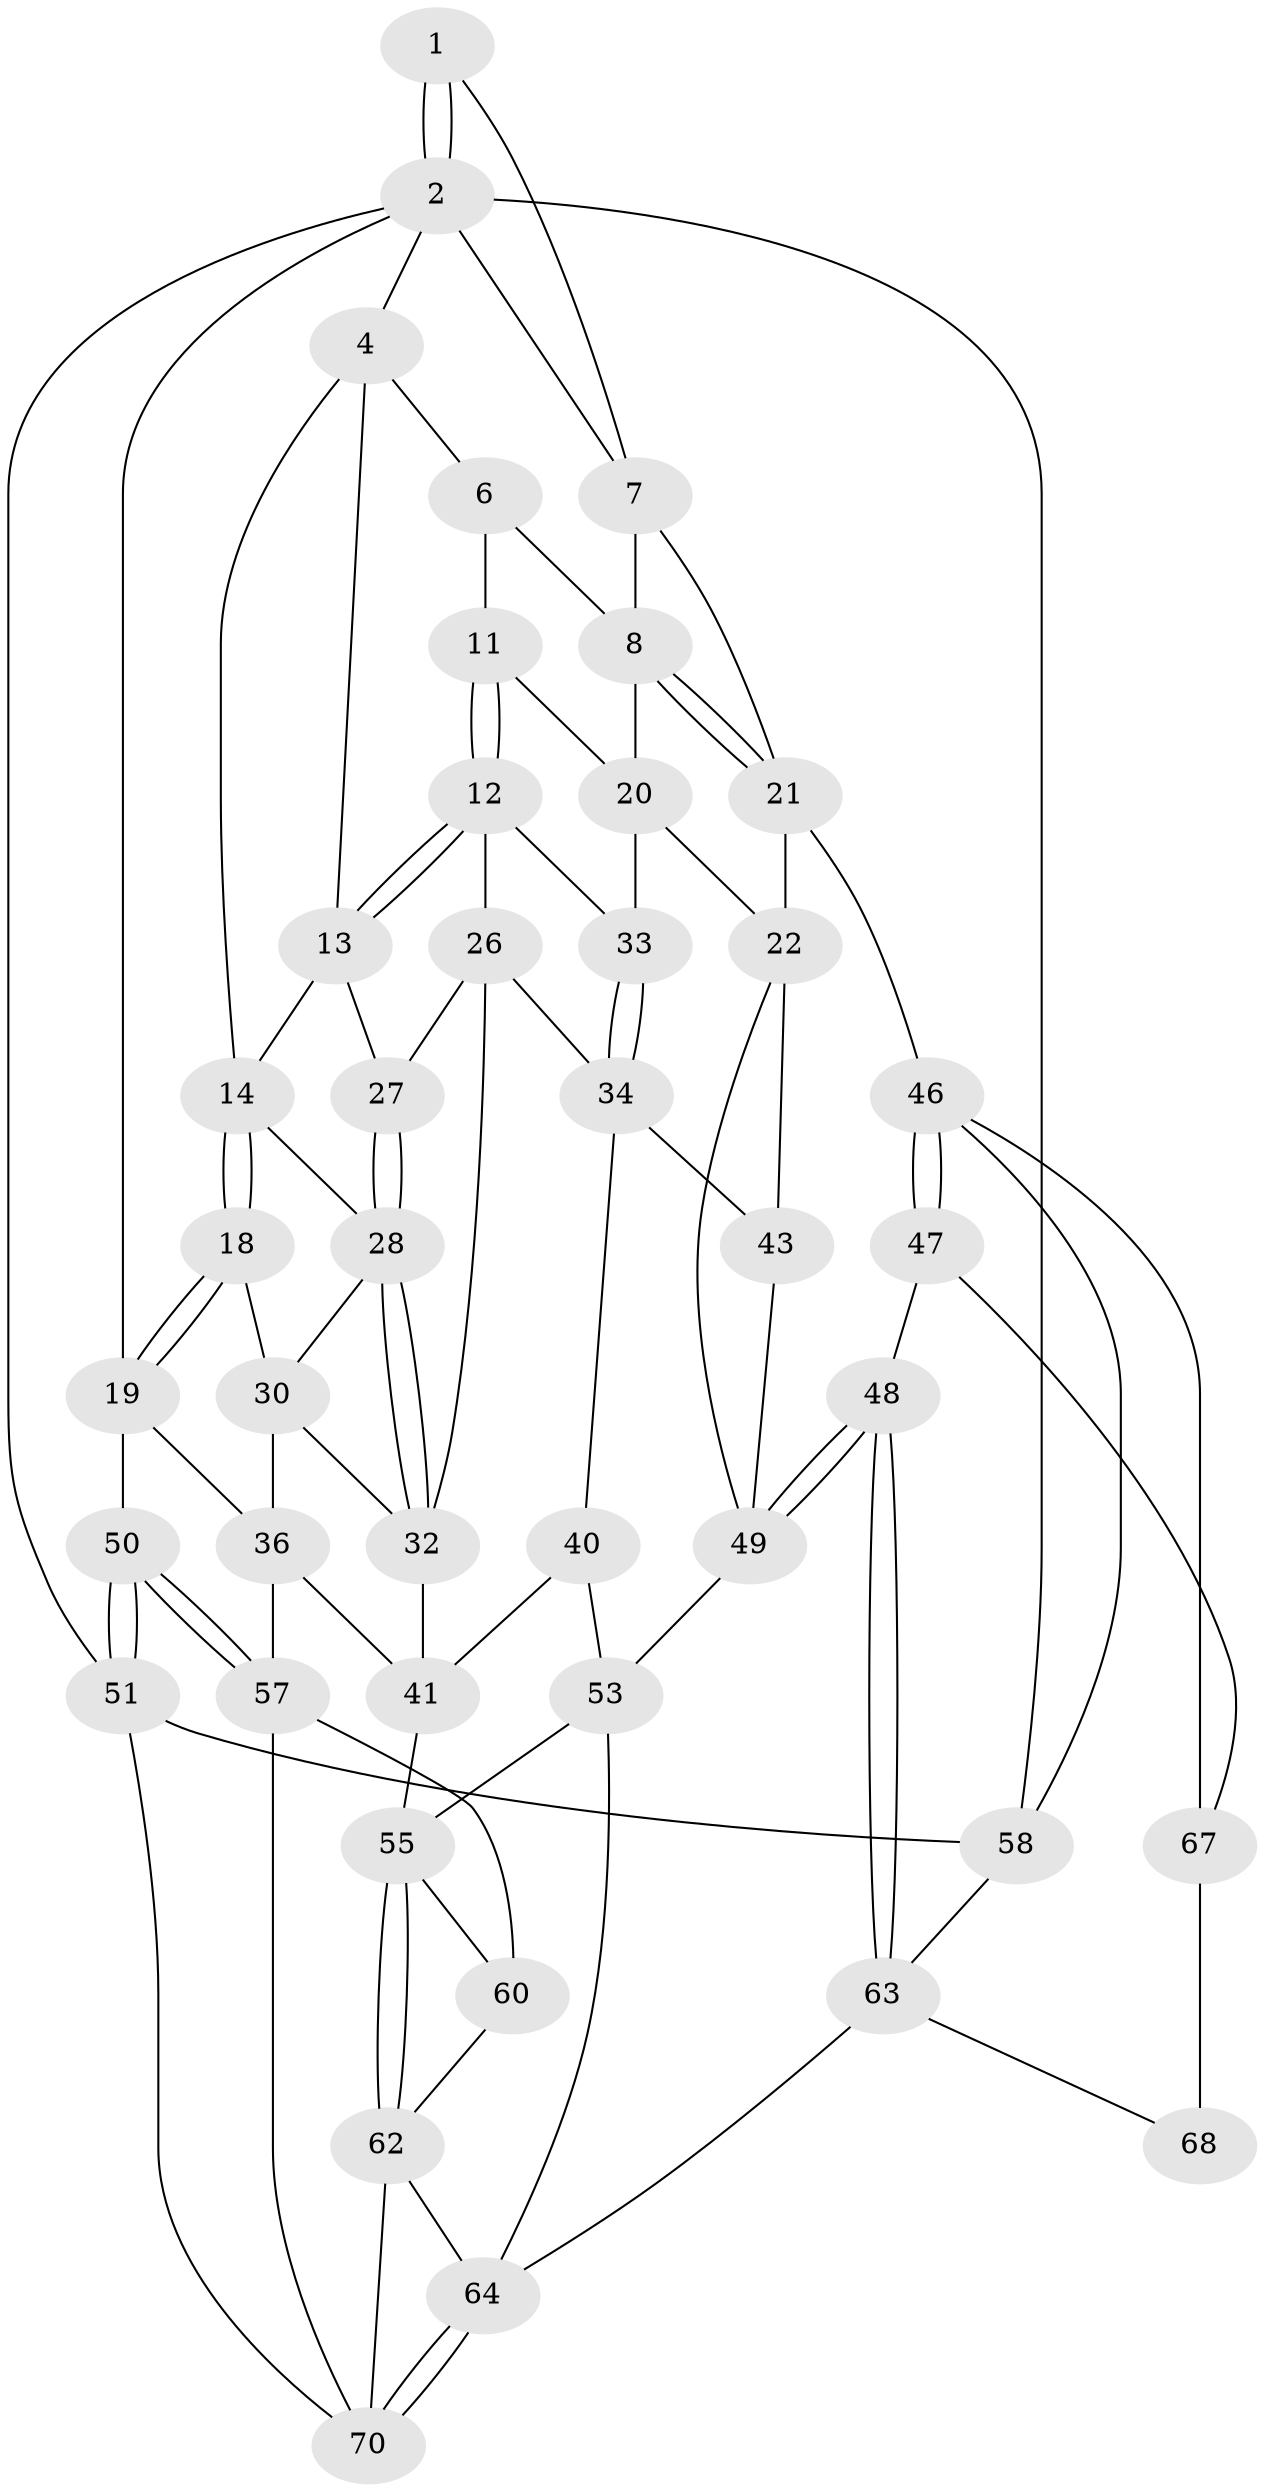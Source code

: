 // Generated by graph-tools (version 1.1) at 2025/52/02/27/25 19:52:38]
// undirected, 43 vertices, 95 edges
graph export_dot {
graph [start="1"]
  node [color=gray90,style=filled];
  1 [pos="+0.897500432600599+0"];
  2 [pos="+1+0",super="+3"];
  4 [pos="+0+0",super="+5"];
  6 [pos="+0.7032617001779242+0",super="+10"];
  7 [pos="+0.920072827123192+0.06704848597597451",super="+17"];
  8 [pos="+0.8737272283965021+0.13919058323254468",super="+9"];
  11 [pos="+0.6409356346673674+0.1676701273005225"];
  12 [pos="+0.5631644478218528+0.18135204371389543",super="+25"];
  13 [pos="+0.4730932995798961+0",super="+16"];
  14 [pos="+0+0",super="+15"];
  18 [pos="+0.12043912569779759+0.21050297202968282"];
  19 [pos="+0+0.2791801844355503",super="+37"];
  20 [pos="+0.732852596393903+0.19107206828169895",super="+23"];
  21 [pos="+0.9922171959950942+0.3319221710682284",super="+24"];
  22 [pos="+0.824587671177046+0.3919878828620117",super="+42"];
  26 [pos="+0.37036081384731223+0.17566887897378503",super="+31"];
  27 [pos="+0.3328948744728094+0.14510087372650957"];
  28 [pos="+0.3159026181761654+0.3050197605746999",super="+29"];
  30 [pos="+0.1511505400416594+0.2262941760423797",super="+35"];
  32 [pos="+0.31651825179690946+0.30619889557488006",super="+38"];
  33 [pos="+0.5287367168676235+0.2795254458045332"];
  34 [pos="+0.5220203545029937+0.3375485092245838",super="+39"];
  36 [pos="+0.12451044084843807+0.3895554048186627",super="+45"];
  40 [pos="+0.3515882753505737+0.4925972358786042"];
  41 [pos="+0.338805337709377+0.4946222116974747",super="+44"];
  43 [pos="+0.586235266394222+0.42853541924394184"];
  46 [pos="+1+0.6712436567800941",super="+59"];
  47 [pos="+0.885293489033197+0.6773439169419806"];
  48 [pos="+0.8231226516881665+0.6582949327944383"];
  49 [pos="+0.8125815990812137+0.6087248230511659",super="+52"];
  50 [pos="+0+0.7283670923061393"];
  51 [pos="+0+1",super="+74"];
  53 [pos="+0.5748173273338766+0.6401000046355099",super="+54"];
  55 [pos="+0.37093966510634274+0.7485161287797415",super="+56"];
  57 [pos="+0+0.7302064504398956",super="+61"];
  58 [pos="+1+1",super="+73"];
  60 [pos="+0.2284394785822814+0.6790689857823349"];
  62 [pos="+0.36884096513806336+0.7884241406165052",super="+66"];
  63 [pos="+0.7184613272941144+0.7327518444356975",super="+69"];
  64 [pos="+0.6492875190338807+0.7093763348653916",super="+65"];
  67 [pos="+0.8865907524802783+0.7681619872038034",super="+72"];
  68 [pos="+0.8692985745791753+0.8935961286902074"];
  70 [pos="+0.38011090323438923+1",super="+71"];
  1 -- 2;
  1 -- 2;
  1 -- 7;
  2 -- 58;
  2 -- 19;
  2 -- 51;
  2 -- 4;
  2 -- 7;
  4 -- 14;
  4 -- 13;
  4 -- 6;
  6 -- 11;
  6 -- 8;
  7 -- 8;
  7 -- 21;
  8 -- 21;
  8 -- 21;
  8 -- 20;
  11 -- 12;
  11 -- 12;
  11 -- 20;
  12 -- 13;
  12 -- 13;
  12 -- 33;
  12 -- 26;
  13 -- 27;
  13 -- 14;
  14 -- 18;
  14 -- 18;
  14 -- 28;
  18 -- 19;
  18 -- 19;
  18 -- 30;
  19 -- 50;
  19 -- 36;
  20 -- 33;
  20 -- 22;
  21 -- 22;
  21 -- 46;
  22 -- 49;
  22 -- 43;
  26 -- 27;
  26 -- 32;
  26 -- 34;
  27 -- 28;
  27 -- 28;
  28 -- 32;
  28 -- 32;
  28 -- 30;
  30 -- 36;
  30 -- 32;
  32 -- 41;
  33 -- 34;
  33 -- 34;
  34 -- 40;
  34 -- 43;
  36 -- 57;
  36 -- 41;
  40 -- 41;
  40 -- 53;
  41 -- 55;
  43 -- 49;
  46 -- 47;
  46 -- 47;
  46 -- 58;
  46 -- 67;
  47 -- 48;
  47 -- 67;
  48 -- 49;
  48 -- 49;
  48 -- 63;
  48 -- 63;
  49 -- 53;
  50 -- 51;
  50 -- 51;
  50 -- 57;
  50 -- 57;
  51 -- 58 [weight=2];
  51 -- 70;
  53 -- 55;
  53 -- 64;
  55 -- 62;
  55 -- 62;
  55 -- 60;
  57 -- 60;
  57 -- 70;
  58 -- 63;
  60 -- 62;
  62 -- 70;
  62 -- 64;
  63 -- 64;
  63 -- 68;
  64 -- 70;
  64 -- 70;
  67 -- 68 [weight=2];
}
